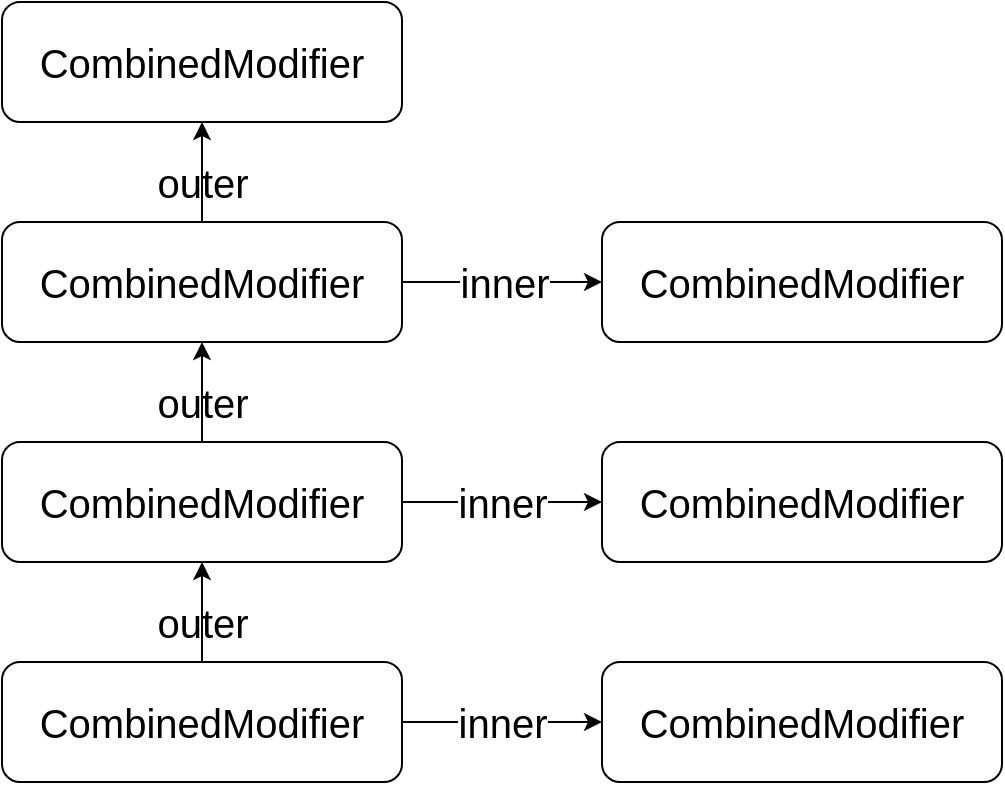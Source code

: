 <mxfile>
    <diagram id="1GEJoMihbtmozGFXepFv" name="第 1 页">
        <mxGraphModel dx="880" dy="791" grid="1" gridSize="10" guides="1" tooltips="1" connect="1" arrows="1" fold="1" page="1" pageScale="1" pageWidth="827" pageHeight="1169" math="0" shadow="0">
            <root>
                <mxCell id="0"/>
                <mxCell id="1" parent="0"/>
                <mxCell id="2" value="&lt;font style=&quot;font-size: 20px;&quot;&gt;CombinedModifier&lt;/font&gt;" style="rounded=1;whiteSpace=wrap;html=1;" vertex="1" parent="1">
                    <mxGeometry x="250" y="610" width="200" height="60" as="geometry"/>
                </mxCell>
                <mxCell id="3" value="&lt;font style=&quot;font-size: 20px;&quot;&gt;CombinedModifier&lt;/font&gt;" style="rounded=1;whiteSpace=wrap;html=1;" vertex="1" parent="1">
                    <mxGeometry x="250" y="500" width="200" height="60" as="geometry"/>
                </mxCell>
                <mxCell id="4" value="&lt;font style=&quot;font-size: 20px;&quot;&gt;CombinedModifier&lt;/font&gt;" style="rounded=1;whiteSpace=wrap;html=1;" vertex="1" parent="1">
                    <mxGeometry x="250" y="390" width="200" height="60" as="geometry"/>
                </mxCell>
                <mxCell id="5" value="&lt;font style=&quot;font-size: 20px;&quot;&gt;CombinedModifier&lt;/font&gt;" style="rounded=1;whiteSpace=wrap;html=1;" vertex="1" parent="1">
                    <mxGeometry x="250" y="280" width="200" height="60" as="geometry"/>
                </mxCell>
                <mxCell id="6" value="&lt;font style=&quot;font-size: 20px;&quot;&gt;CombinedModifier&lt;/font&gt;" style="rounded=1;whiteSpace=wrap;html=1;" vertex="1" parent="1">
                    <mxGeometry x="550" y="610" width="200" height="60" as="geometry"/>
                </mxCell>
                <mxCell id="7" value="&lt;font style=&quot;font-size: 20px;&quot;&gt;CombinedModifier&lt;/font&gt;" style="rounded=1;whiteSpace=wrap;html=1;" vertex="1" parent="1">
                    <mxGeometry x="550" y="500" width="200" height="60" as="geometry"/>
                </mxCell>
                <mxCell id="8" value="&lt;font style=&quot;font-size: 20px;&quot;&gt;CombinedModifier&lt;/font&gt;" style="rounded=1;whiteSpace=wrap;html=1;" vertex="1" parent="1">
                    <mxGeometry x="550" y="390" width="200" height="60" as="geometry"/>
                </mxCell>
                <mxCell id="9" value="" style="endArrow=classic;html=1;fontSize=20;exitX=0.5;exitY=0;exitDx=0;exitDy=0;entryX=0.5;entryY=1;entryDx=0;entryDy=0;" edge="1" parent="1" source="2" target="3">
                    <mxGeometry width="50" height="50" relative="1" as="geometry">
                        <mxPoint x="350" y="510" as="sourcePoint"/>
                        <mxPoint x="400" y="460" as="targetPoint"/>
                    </mxGeometry>
                </mxCell>
                <mxCell id="10" value="" style="endArrow=classic;html=1;fontSize=20;entryX=0.5;entryY=1;entryDx=0;entryDy=0;exitX=0.5;exitY=0;exitDx=0;exitDy=0;" edge="1" parent="1" source="3" target="4">
                    <mxGeometry width="50" height="50" relative="1" as="geometry">
                        <mxPoint x="350" y="510" as="sourcePoint"/>
                        <mxPoint x="360" y="570.0" as="targetPoint"/>
                    </mxGeometry>
                </mxCell>
                <mxCell id="11" value="" style="endArrow=classic;html=1;fontSize=20;exitX=0.5;exitY=0;exitDx=0;exitDy=0;entryX=0.5;entryY=1;entryDx=0;entryDy=0;" edge="1" parent="1" source="4" target="5">
                    <mxGeometry width="50" height="50" relative="1" as="geometry">
                        <mxPoint x="370" y="630.0" as="sourcePoint"/>
                        <mxPoint x="370" y="580.0" as="targetPoint"/>
                    </mxGeometry>
                </mxCell>
                <mxCell id="12" value="" style="endArrow=classic;html=1;fontSize=20;exitX=1;exitY=0.5;exitDx=0;exitDy=0;entryX=0;entryY=0.5;entryDx=0;entryDy=0;" edge="1" parent="1" source="2" target="6">
                    <mxGeometry width="50" height="50" relative="1" as="geometry">
                        <mxPoint x="380" y="640.0" as="sourcePoint"/>
                        <mxPoint x="380" y="590.0" as="targetPoint"/>
                    </mxGeometry>
                </mxCell>
                <mxCell id="13" value="" style="endArrow=classic;html=1;fontSize=20;exitX=1;exitY=0.5;exitDx=0;exitDy=0;entryX=0;entryY=0.5;entryDx=0;entryDy=0;" edge="1" parent="1" source="3" target="7">
                    <mxGeometry width="50" height="50" relative="1" as="geometry">
                        <mxPoint x="390" y="650.0" as="sourcePoint"/>
                        <mxPoint x="390" y="600.0" as="targetPoint"/>
                    </mxGeometry>
                </mxCell>
                <mxCell id="14" value="" style="endArrow=classic;html=1;fontSize=20;exitX=1;exitY=0.5;exitDx=0;exitDy=0;entryX=0;entryY=0.5;entryDx=0;entryDy=0;" edge="1" parent="1" source="4" target="8">
                    <mxGeometry width="50" height="50" relative="1" as="geometry">
                        <mxPoint x="400" y="660.0" as="sourcePoint"/>
                        <mxPoint x="400" y="610.0" as="targetPoint"/>
                    </mxGeometry>
                </mxCell>
                <mxCell id="15" value="inner" style="edgeLabel;html=1;align=center;verticalAlign=middle;resizable=0;points=[];fontSize=20;" vertex="1" connectable="0" parent="14">
                    <mxGeometry x="-0.35" y="-5" relative="1" as="geometry">
                        <mxPoint x="18" y="-5" as="offset"/>
                    </mxGeometry>
                </mxCell>
                <mxCell id="17" value="inner" style="edgeLabel;html=1;align=center;verticalAlign=middle;resizable=0;points=[];fontSize=20;" vertex="1" connectable="0" parent="1">
                    <mxGeometry x="500" y="530" as="geometry"/>
                </mxCell>
                <mxCell id="18" value="inner" style="edgeLabel;html=1;align=center;verticalAlign=middle;resizable=0;points=[];fontSize=20;" vertex="1" connectable="0" parent="1">
                    <mxGeometry x="500" y="640" as="geometry"/>
                </mxCell>
                <mxCell id="19" value="outer" style="text;html=1;align=center;verticalAlign=middle;resizable=0;points=[];autosize=1;strokeColor=none;fillColor=none;fontSize=20;" vertex="1" parent="1">
                    <mxGeometry x="315" y="570" width="70" height="40" as="geometry"/>
                </mxCell>
                <mxCell id="20" value="outer" style="text;html=1;align=center;verticalAlign=middle;resizable=0;points=[];autosize=1;strokeColor=none;fillColor=none;fontSize=20;" vertex="1" parent="1">
                    <mxGeometry x="315" y="460" width="70" height="40" as="geometry"/>
                </mxCell>
                <mxCell id="21" value="outer" style="text;html=1;align=center;verticalAlign=middle;resizable=0;points=[];autosize=1;strokeColor=none;fillColor=none;fontSize=20;" vertex="1" parent="1">
                    <mxGeometry x="315" y="350" width="70" height="40" as="geometry"/>
                </mxCell>
            </root>
        </mxGraphModel>
    </diagram>
</mxfile>